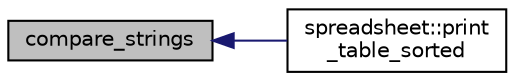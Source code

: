 digraph "compare_strings"
{
  edge [fontname="Helvetica",fontsize="10",labelfontname="Helvetica",labelfontsize="10"];
  node [fontname="Helvetica",fontsize="10",shape=record];
  rankdir="LR";
  Node1 [label="compare_strings",height=0.2,width=0.4,color="black", fillcolor="grey75", style="filled", fontcolor="black"];
  Node1 -> Node2 [dir="back",color="midnightblue",fontsize="10",style="solid",fontname="Helvetica"];
  Node2 [label="spreadsheet::print\l_table_sorted",height=0.2,width=0.4,color="black", fillcolor="white", style="filled",URL="$d8/d11/classspreadsheet.html#ab1449d4cae40dd8c52d92f7edf95433a"];
}
